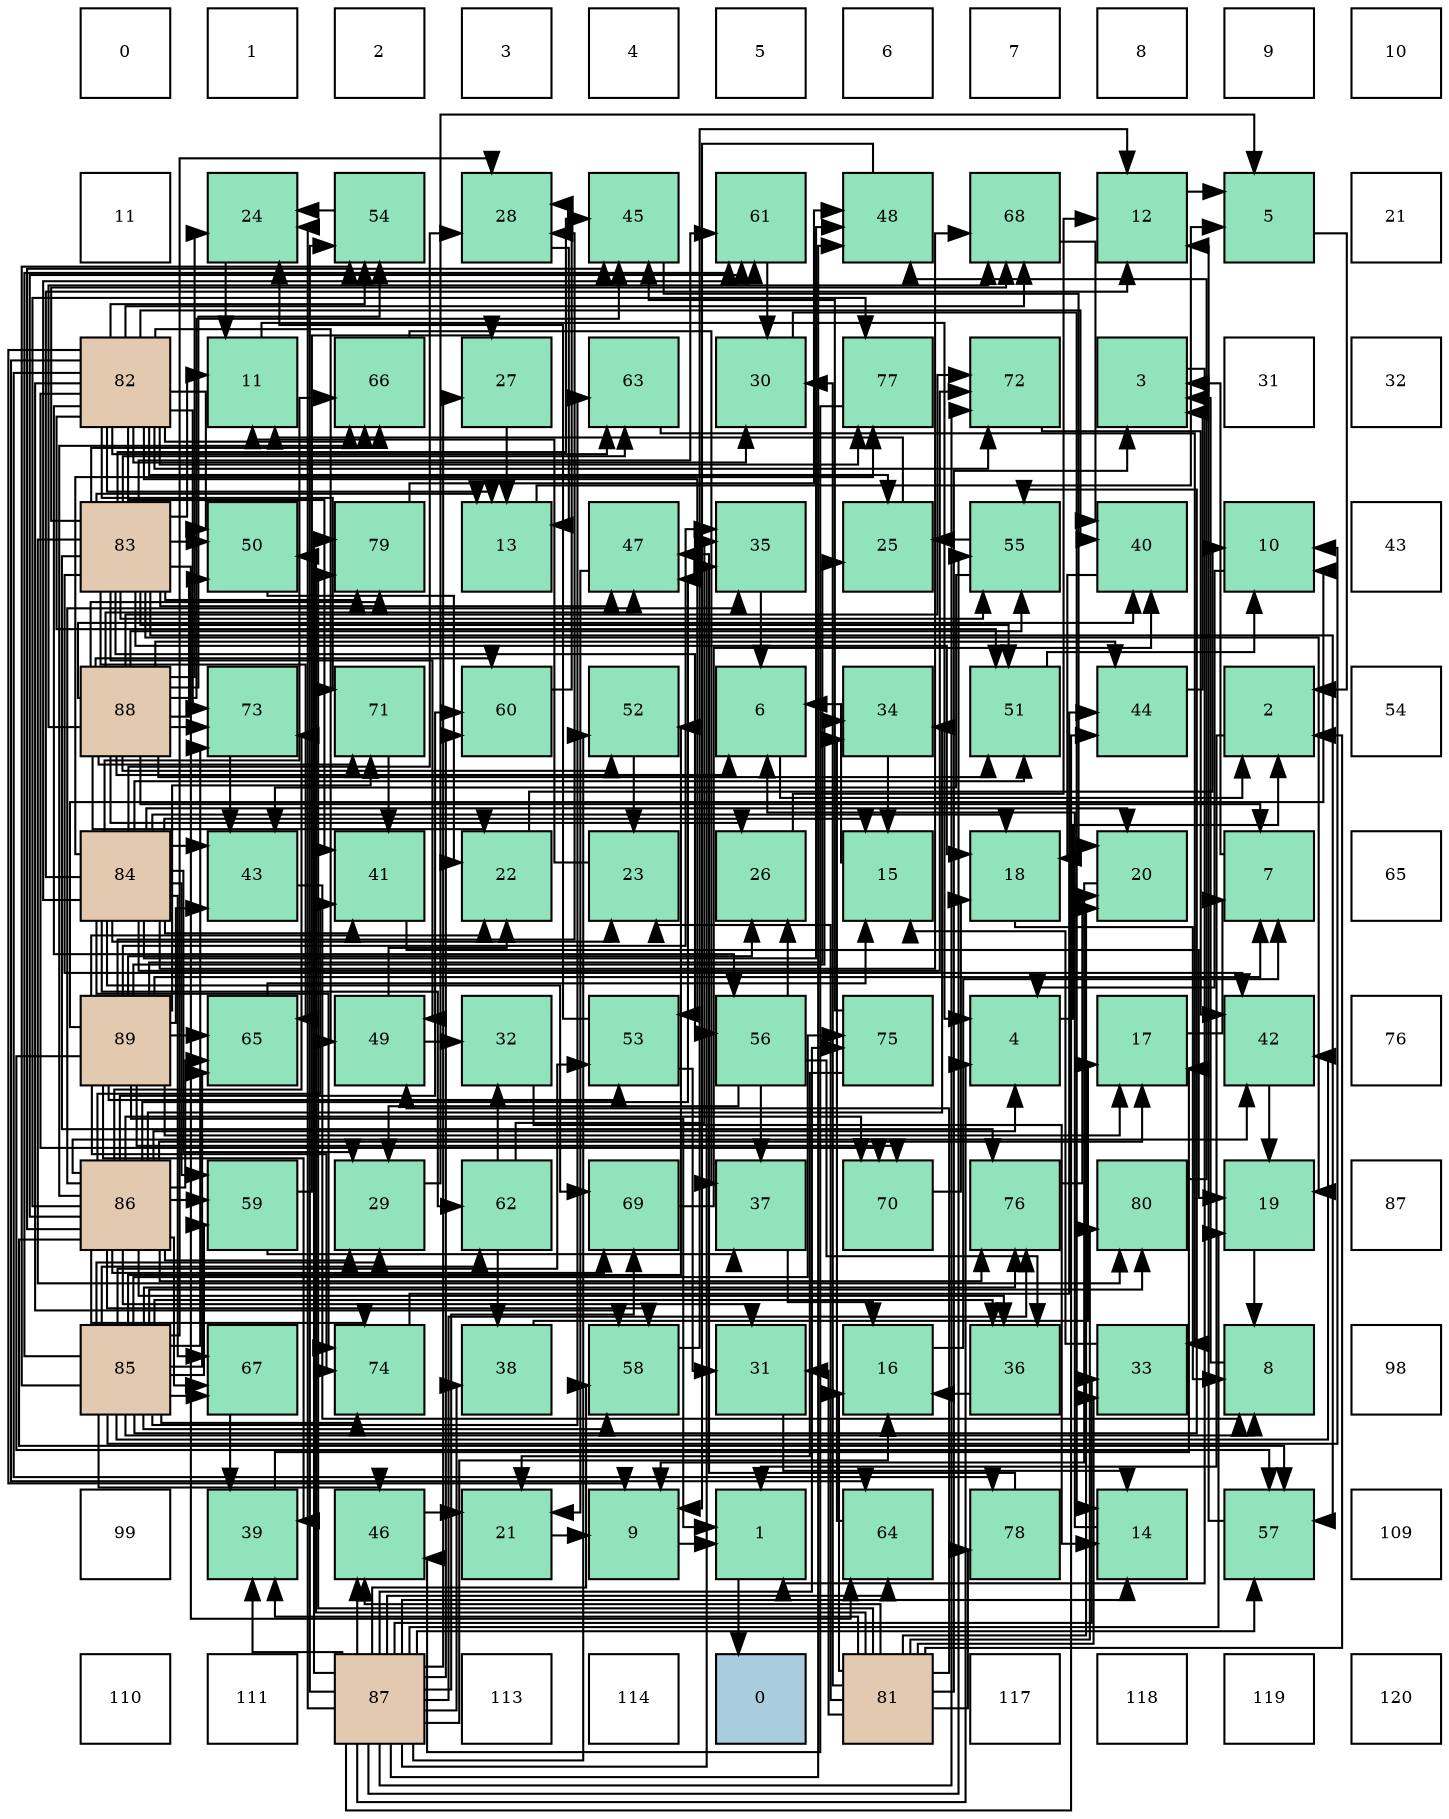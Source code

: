 digraph layout{
 rankdir=TB;
 splines=ortho;
 node [style=filled shape=square fixedsize=true width=0.6];
0[label="0", fontsize=8, fillcolor="#ffffff"];
1[label="1", fontsize=8, fillcolor="#ffffff"];
2[label="2", fontsize=8, fillcolor="#ffffff"];
3[label="3", fontsize=8, fillcolor="#ffffff"];
4[label="4", fontsize=8, fillcolor="#ffffff"];
5[label="5", fontsize=8, fillcolor="#ffffff"];
6[label="6", fontsize=8, fillcolor="#ffffff"];
7[label="7", fontsize=8, fillcolor="#ffffff"];
8[label="8", fontsize=8, fillcolor="#ffffff"];
9[label="9", fontsize=8, fillcolor="#ffffff"];
10[label="10", fontsize=8, fillcolor="#ffffff"];
11[label="11", fontsize=8, fillcolor="#ffffff"];
12[label="24", fontsize=8, fillcolor="#91e3bb"];
13[label="54", fontsize=8, fillcolor="#91e3bb"];
14[label="28", fontsize=8, fillcolor="#91e3bb"];
15[label="45", fontsize=8, fillcolor="#91e3bb"];
16[label="61", fontsize=8, fillcolor="#91e3bb"];
17[label="48", fontsize=8, fillcolor="#91e3bb"];
18[label="68", fontsize=8, fillcolor="#91e3bb"];
19[label="12", fontsize=8, fillcolor="#91e3bb"];
20[label="5", fontsize=8, fillcolor="#91e3bb"];
21[label="21", fontsize=8, fillcolor="#ffffff"];
22[label="82", fontsize=8, fillcolor="#e3c9af"];
23[label="11", fontsize=8, fillcolor="#91e3bb"];
24[label="66", fontsize=8, fillcolor="#91e3bb"];
25[label="27", fontsize=8, fillcolor="#91e3bb"];
26[label="63", fontsize=8, fillcolor="#91e3bb"];
27[label="30", fontsize=8, fillcolor="#91e3bb"];
28[label="77", fontsize=8, fillcolor="#91e3bb"];
29[label="72", fontsize=8, fillcolor="#91e3bb"];
30[label="3", fontsize=8, fillcolor="#91e3bb"];
31[label="31", fontsize=8, fillcolor="#ffffff"];
32[label="32", fontsize=8, fillcolor="#ffffff"];
33[label="83", fontsize=8, fillcolor="#e3c9af"];
34[label="50", fontsize=8, fillcolor="#91e3bb"];
35[label="79", fontsize=8, fillcolor="#91e3bb"];
36[label="13", fontsize=8, fillcolor="#91e3bb"];
37[label="47", fontsize=8, fillcolor="#91e3bb"];
38[label="35", fontsize=8, fillcolor="#91e3bb"];
39[label="25", fontsize=8, fillcolor="#91e3bb"];
40[label="55", fontsize=8, fillcolor="#91e3bb"];
41[label="40", fontsize=8, fillcolor="#91e3bb"];
42[label="10", fontsize=8, fillcolor="#91e3bb"];
43[label="43", fontsize=8, fillcolor="#ffffff"];
44[label="88", fontsize=8, fillcolor="#e3c9af"];
45[label="73", fontsize=8, fillcolor="#91e3bb"];
46[label="71", fontsize=8, fillcolor="#91e3bb"];
47[label="60", fontsize=8, fillcolor="#91e3bb"];
48[label="52", fontsize=8, fillcolor="#91e3bb"];
49[label="6", fontsize=8, fillcolor="#91e3bb"];
50[label="34", fontsize=8, fillcolor="#91e3bb"];
51[label="51", fontsize=8, fillcolor="#91e3bb"];
52[label="44", fontsize=8, fillcolor="#91e3bb"];
53[label="2", fontsize=8, fillcolor="#91e3bb"];
54[label="54", fontsize=8, fillcolor="#ffffff"];
55[label="84", fontsize=8, fillcolor="#e3c9af"];
56[label="43", fontsize=8, fillcolor="#91e3bb"];
57[label="41", fontsize=8, fillcolor="#91e3bb"];
58[label="22", fontsize=8, fillcolor="#91e3bb"];
59[label="23", fontsize=8, fillcolor="#91e3bb"];
60[label="26", fontsize=8, fillcolor="#91e3bb"];
61[label="15", fontsize=8, fillcolor="#91e3bb"];
62[label="18", fontsize=8, fillcolor="#91e3bb"];
63[label="20", fontsize=8, fillcolor="#91e3bb"];
64[label="7", fontsize=8, fillcolor="#91e3bb"];
65[label="65", fontsize=8, fillcolor="#ffffff"];
66[label="89", fontsize=8, fillcolor="#e3c9af"];
67[label="65", fontsize=8, fillcolor="#91e3bb"];
68[label="49", fontsize=8, fillcolor="#91e3bb"];
69[label="32", fontsize=8, fillcolor="#91e3bb"];
70[label="53", fontsize=8, fillcolor="#91e3bb"];
71[label="56", fontsize=8, fillcolor="#91e3bb"];
72[label="75", fontsize=8, fillcolor="#91e3bb"];
73[label="4", fontsize=8, fillcolor="#91e3bb"];
74[label="17", fontsize=8, fillcolor="#91e3bb"];
75[label="42", fontsize=8, fillcolor="#91e3bb"];
76[label="76", fontsize=8, fillcolor="#ffffff"];
77[label="86", fontsize=8, fillcolor="#e3c9af"];
78[label="59", fontsize=8, fillcolor="#91e3bb"];
79[label="29", fontsize=8, fillcolor="#91e3bb"];
80[label="62", fontsize=8, fillcolor="#91e3bb"];
81[label="69", fontsize=8, fillcolor="#91e3bb"];
82[label="37", fontsize=8, fillcolor="#91e3bb"];
83[label="70", fontsize=8, fillcolor="#91e3bb"];
84[label="76", fontsize=8, fillcolor="#91e3bb"];
85[label="80", fontsize=8, fillcolor="#91e3bb"];
86[label="19", fontsize=8, fillcolor="#91e3bb"];
87[label="87", fontsize=8, fillcolor="#ffffff"];
88[label="85", fontsize=8, fillcolor="#e3c9af"];
89[label="67", fontsize=8, fillcolor="#91e3bb"];
90[label="74", fontsize=8, fillcolor="#91e3bb"];
91[label="38", fontsize=8, fillcolor="#91e3bb"];
92[label="58", fontsize=8, fillcolor="#91e3bb"];
93[label="31", fontsize=8, fillcolor="#91e3bb"];
94[label="16", fontsize=8, fillcolor="#91e3bb"];
95[label="36", fontsize=8, fillcolor="#91e3bb"];
96[label="33", fontsize=8, fillcolor="#91e3bb"];
97[label="8", fontsize=8, fillcolor="#91e3bb"];
98[label="98", fontsize=8, fillcolor="#ffffff"];
99[label="99", fontsize=8, fillcolor="#ffffff"];
100[label="39", fontsize=8, fillcolor="#91e3bb"];
101[label="46", fontsize=8, fillcolor="#91e3bb"];
102[label="21", fontsize=8, fillcolor="#91e3bb"];
103[label="9", fontsize=8, fillcolor="#91e3bb"];
104[label="1", fontsize=8, fillcolor="#91e3bb"];
105[label="64", fontsize=8, fillcolor="#91e3bb"];
106[label="78", fontsize=8, fillcolor="#91e3bb"];
107[label="14", fontsize=8, fillcolor="#91e3bb"];
108[label="57", fontsize=8, fillcolor="#91e3bb"];
109[label="109", fontsize=8, fillcolor="#ffffff"];
110[label="110", fontsize=8, fillcolor="#ffffff"];
111[label="111", fontsize=8, fillcolor="#ffffff"];
112[label="87", fontsize=8, fillcolor="#e3c9af"];
113[label="113", fontsize=8, fillcolor="#ffffff"];
114[label="114", fontsize=8, fillcolor="#ffffff"];
115[label="0", fontsize=8, fillcolor="#a9ccde"];
116[label="81", fontsize=8, fillcolor="#e3c9af"];
117[label="117", fontsize=8, fillcolor="#ffffff"];
118[label="118", fontsize=8, fillcolor="#ffffff"];
119[label="119", fontsize=8, fillcolor="#ffffff"];
120[label="120", fontsize=8, fillcolor="#ffffff"];
edge [constraint=false, style=vis];104 -> 115;
53 -> 104;
30 -> 104;
73 -> 53;
20 -> 53;
49 -> 53;
64 -> 30;
97 -> 30;
103 -> 104;
42 -> 73;
23 -> 73;
19 -> 20;
36 -> 20;
107 -> 49;
61 -> 49;
94 -> 64;
74 -> 64;
62 -> 97;
86 -> 97;
63 -> 103;
102 -> 103;
58 -> 42;
59 -> 23;
12 -> 23;
39 -> 23;
60 -> 19;
25 -> 36;
14 -> 36;
79 -> 20;
27 -> 107;
93 -> 107;
69 -> 107;
96 -> 61;
50 -> 61;
38 -> 49;
95 -> 94;
82 -> 94;
91 -> 74;
100 -> 74;
41 -> 62;
57 -> 86;
75 -> 86;
56 -> 97;
52 -> 30;
15 -> 63;
101 -> 102;
37 -> 102;
17 -> 103;
68 -> 58;
68 -> 69;
34 -> 58;
51 -> 42;
48 -> 59;
70 -> 12;
70 -> 93;
13 -> 12;
40 -> 39;
40 -> 56;
71 -> 60;
71 -> 79;
71 -> 95;
71 -> 82;
108 -> 19;
92 -> 19;
78 -> 25;
78 -> 82;
47 -> 14;
16 -> 27;
80 -> 69;
80 -> 38;
80 -> 91;
26 -> 96;
105 -> 50;
67 -> 61;
24 -> 82;
89 -> 100;
18 -> 41;
81 -> 41;
83 -> 62;
46 -> 57;
29 -> 75;
45 -> 56;
90 -> 52;
72 -> 102;
72 -> 15;
84 -> 63;
28 -> 101;
106 -> 37;
35 -> 17;
85 -> 17;
116 -> 53;
116 -> 30;
116 -> 94;
116 -> 63;
116 -> 59;
116 -> 27;
116 -> 93;
116 -> 96;
116 -> 100;
116 -> 101;
116 -> 68;
116 -> 34;
116 -> 106;
116 -> 35;
116 -> 85;
22 -> 103;
22 -> 36;
22 -> 39;
22 -> 27;
22 -> 41;
22 -> 57;
22 -> 68;
22 -> 34;
22 -> 51;
22 -> 70;
22 -> 13;
22 -> 71;
22 -> 92;
22 -> 26;
22 -> 105;
22 -> 24;
22 -> 18;
22 -> 83;
22 -> 46;
22 -> 29;
22 -> 45;
22 -> 28;
22 -> 106;
33 -> 23;
33 -> 36;
33 -> 62;
33 -> 86;
33 -> 75;
33 -> 15;
33 -> 37;
33 -> 68;
33 -> 34;
33 -> 51;
33 -> 40;
33 -> 71;
33 -> 108;
33 -> 16;
33 -> 26;
33 -> 105;
33 -> 67;
33 -> 24;
33 -> 18;
33 -> 84;
33 -> 35;
33 -> 85;
55 -> 19;
55 -> 61;
55 -> 62;
55 -> 63;
55 -> 59;
55 -> 14;
55 -> 79;
55 -> 57;
55 -> 56;
55 -> 17;
55 -> 51;
55 -> 78;
55 -> 16;
55 -> 80;
55 -> 24;
55 -> 89;
55 -> 18;
55 -> 81;
55 -> 29;
55 -> 90;
55 -> 28;
88 -> 97;
88 -> 42;
88 -> 14;
88 -> 79;
88 -> 95;
88 -> 75;
88 -> 101;
88 -> 48;
88 -> 70;
88 -> 13;
88 -> 40;
88 -> 92;
88 -> 78;
88 -> 16;
88 -> 80;
88 -> 26;
88 -> 67;
88 -> 89;
88 -> 45;
88 -> 90;
88 -> 72;
88 -> 84;
88 -> 85;
77 -> 73;
77 -> 74;
77 -> 79;
77 -> 93;
77 -> 50;
77 -> 38;
77 -> 95;
77 -> 57;
77 -> 75;
77 -> 15;
77 -> 37;
77 -> 108;
77 -> 92;
77 -> 78;
77 -> 47;
77 -> 16;
77 -> 67;
77 -> 24;
77 -> 89;
77 -> 81;
77 -> 83;
77 -> 45;
77 -> 90;
77 -> 84;
77 -> 28;
112 -> 73;
112 -> 107;
112 -> 94;
112 -> 86;
112 -> 12;
112 -> 25;
112 -> 96;
112 -> 38;
112 -> 91;
112 -> 100;
112 -> 52;
112 -> 101;
112 -> 17;
112 -> 48;
112 -> 13;
112 -> 40;
112 -> 108;
112 -> 92;
112 -> 47;
112 -> 105;
112 -> 81;
112 -> 29;
112 -> 72;
112 -> 84;
112 -> 35;
44 -> 49;
44 -> 64;
44 -> 58;
44 -> 12;
44 -> 60;
44 -> 41;
44 -> 52;
44 -> 15;
44 -> 37;
44 -> 34;
44 -> 51;
44 -> 48;
44 -> 13;
44 -> 40;
44 -> 47;
44 -> 18;
44 -> 46;
44 -> 29;
44 -> 45;
44 -> 35;
66 -> 104;
66 -> 64;
66 -> 42;
66 -> 74;
66 -> 58;
66 -> 39;
66 -> 60;
66 -> 14;
66 -> 50;
66 -> 38;
66 -> 100;
66 -> 56;
66 -> 70;
66 -> 108;
66 -> 67;
66 -> 83;
66 -> 46;
66 -> 90;
edge [constraint=true, style=invis];
0 -> 11 -> 22 -> 33 -> 44 -> 55 -> 66 -> 77 -> 88 -> 99 -> 110;
1 -> 12 -> 23 -> 34 -> 45 -> 56 -> 67 -> 78 -> 89 -> 100 -> 111;
2 -> 13 -> 24 -> 35 -> 46 -> 57 -> 68 -> 79 -> 90 -> 101 -> 112;
3 -> 14 -> 25 -> 36 -> 47 -> 58 -> 69 -> 80 -> 91 -> 102 -> 113;
4 -> 15 -> 26 -> 37 -> 48 -> 59 -> 70 -> 81 -> 92 -> 103 -> 114;
5 -> 16 -> 27 -> 38 -> 49 -> 60 -> 71 -> 82 -> 93 -> 104 -> 115;
6 -> 17 -> 28 -> 39 -> 50 -> 61 -> 72 -> 83 -> 94 -> 105 -> 116;
7 -> 18 -> 29 -> 40 -> 51 -> 62 -> 73 -> 84 -> 95 -> 106 -> 117;
8 -> 19 -> 30 -> 41 -> 52 -> 63 -> 74 -> 85 -> 96 -> 107 -> 118;
9 -> 20 -> 31 -> 42 -> 53 -> 64 -> 75 -> 86 -> 97 -> 108 -> 119;
10 -> 21 -> 32 -> 43 -> 54 -> 65 -> 76 -> 87 -> 98 -> 109 -> 120;
rank = same {0 -> 1 -> 2 -> 3 -> 4 -> 5 -> 6 -> 7 -> 8 -> 9 -> 10};
rank = same {11 -> 12 -> 13 -> 14 -> 15 -> 16 -> 17 -> 18 -> 19 -> 20 -> 21};
rank = same {22 -> 23 -> 24 -> 25 -> 26 -> 27 -> 28 -> 29 -> 30 -> 31 -> 32};
rank = same {33 -> 34 -> 35 -> 36 -> 37 -> 38 -> 39 -> 40 -> 41 -> 42 -> 43};
rank = same {44 -> 45 -> 46 -> 47 -> 48 -> 49 -> 50 -> 51 -> 52 -> 53 -> 54};
rank = same {55 -> 56 -> 57 -> 58 -> 59 -> 60 -> 61 -> 62 -> 63 -> 64 -> 65};
rank = same {66 -> 67 -> 68 -> 69 -> 70 -> 71 -> 72 -> 73 -> 74 -> 75 -> 76};
rank = same {77 -> 78 -> 79 -> 80 -> 81 -> 82 -> 83 -> 84 -> 85 -> 86 -> 87};
rank = same {88 -> 89 -> 90 -> 91 -> 92 -> 93 -> 94 -> 95 -> 96 -> 97 -> 98};
rank = same {99 -> 100 -> 101 -> 102 -> 103 -> 104 -> 105 -> 106 -> 107 -> 108 -> 109};
rank = same {110 -> 111 -> 112 -> 113 -> 114 -> 115 -> 116 -> 117 -> 118 -> 119 -> 120};
}